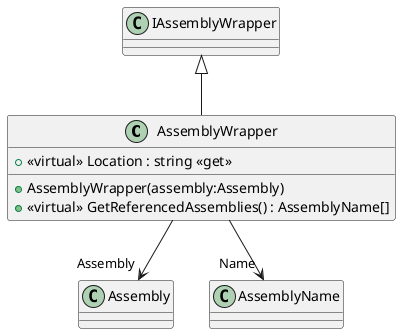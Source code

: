@startuml
class AssemblyWrapper {
    + AssemblyWrapper(assembly:Assembly)
    + <<virtual>> Location : string <<get>>
    + <<virtual>> GetReferencedAssemblies() : AssemblyName[]
}
IAssemblyWrapper <|-- AssemblyWrapper
AssemblyWrapper --> "Assembly" Assembly
AssemblyWrapper --> "Name" AssemblyName
@enduml
